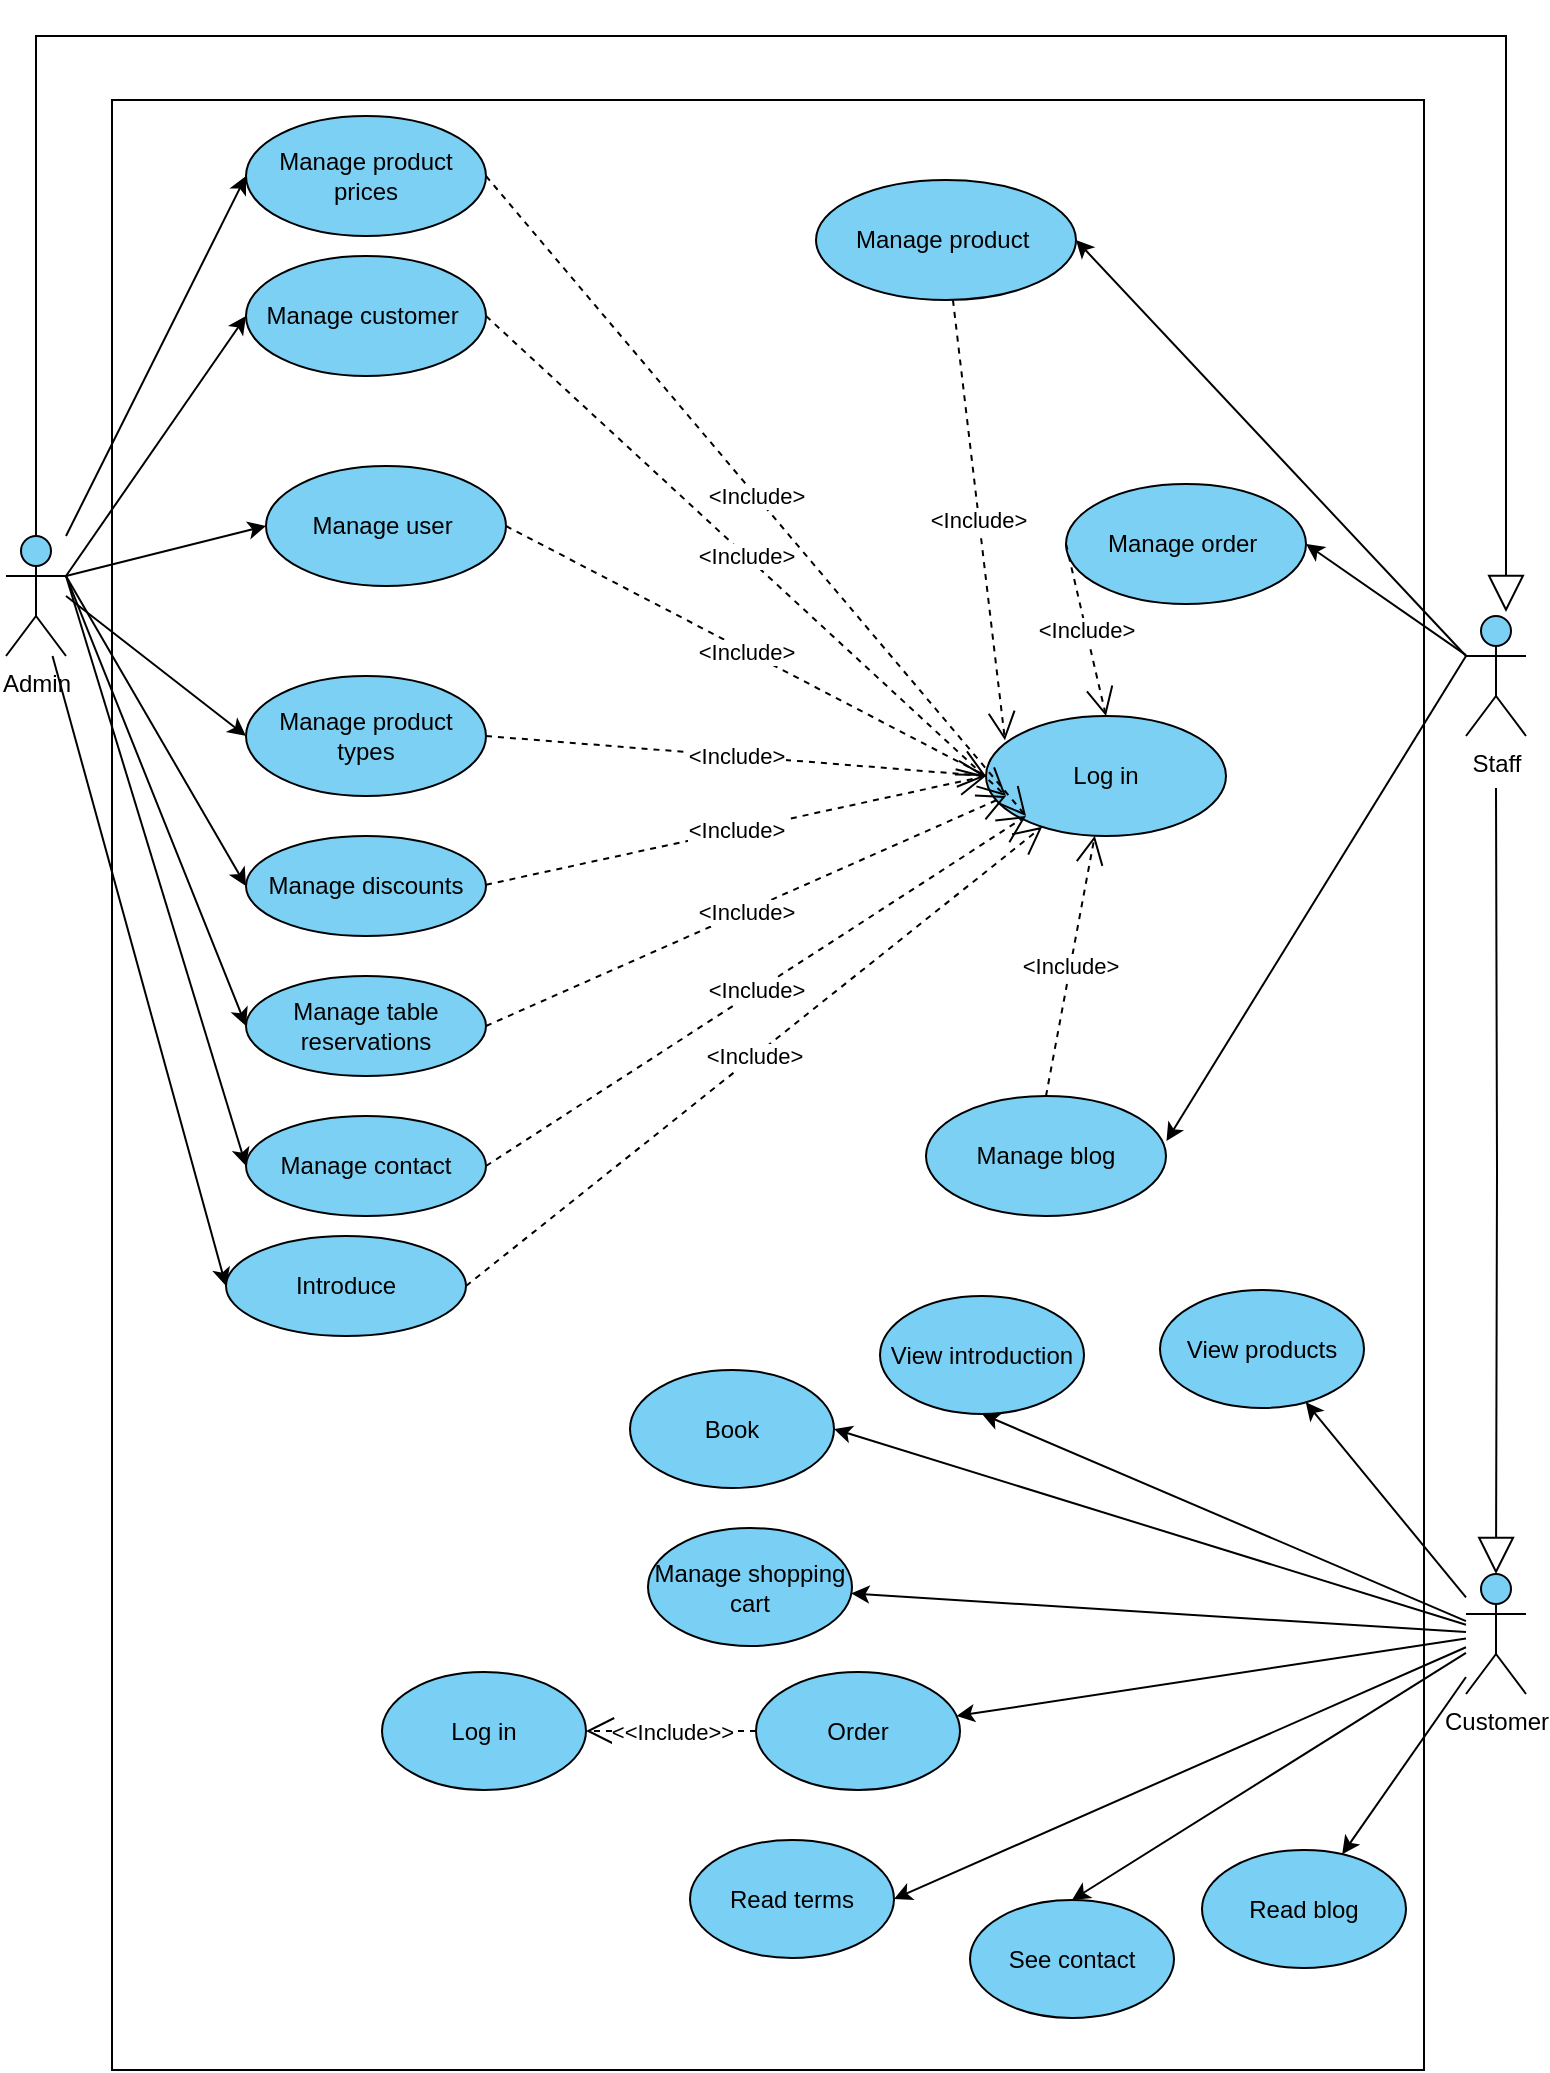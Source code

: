<mxfile version="24.6.1" type="device" pages="5">
  <diagram name="Page-1" id="yi0yGRcCWY7f1X77gDOe">
    <mxGraphModel dx="1313" dy="786" grid="0" gridSize="10" guides="1" tooltips="1" connect="1" arrows="1" fold="1" page="1" pageScale="1" pageWidth="850" pageHeight="1100" math="0" shadow="0">
      <root>
        <mxCell id="0" />
        <mxCell id="1" parent="0" />
        <mxCell id="wsMRfbAsbH56jmvLhlDf-4" value="" style="rounded=0;whiteSpace=wrap;html=1;" vertex="1" parent="1">
          <mxGeometry x="103" y="112" width="656" height="985" as="geometry" />
        </mxCell>
        <mxCell id="WvqnQ6M8aWRW6twqb7Og-5" style="rounded=0;orthogonalLoop=1;jettySize=auto;html=1;entryX=0;entryY=0.5;entryDx=0;entryDy=0;" parent="1" source="WvqnQ6M8aWRW6twqb7Og-2" target="WvqnQ6M8aWRW6twqb7Og-4" edge="1">
          <mxGeometry relative="1" as="geometry" />
        </mxCell>
        <mxCell id="WvqnQ6M8aWRW6twqb7Og-2" value="Admin" style="shape=umlActor;verticalLabelPosition=bottom;verticalAlign=top;html=1;fillColor=#7BD0F4;" parent="1" vertex="1">
          <mxGeometry x="50" y="330" width="30" height="60" as="geometry" />
        </mxCell>
        <mxCell id="WvqnQ6M8aWRW6twqb7Og-28" style="rounded=0;orthogonalLoop=1;jettySize=auto;html=1;entryX=1;entryY=0.5;entryDx=0;entryDy=0;" parent="1" source="WvqnQ6M8aWRW6twqb7Og-3" target="WvqnQ6M8aWRW6twqb7Og-10" edge="1">
          <mxGeometry relative="1" as="geometry" />
        </mxCell>
        <mxCell id="WvqnQ6M8aWRW6twqb7Og-3" value="Staff" style="shape=umlActor;verticalLabelPosition=bottom;verticalAlign=top;html=1;fillColor=#7BD0F4;" parent="1" vertex="1">
          <mxGeometry x="780" y="370" width="30" height="60" as="geometry" />
        </mxCell>
        <mxCell id="WvqnQ6M8aWRW6twqb7Og-4" value="Manage product prices" style="ellipse;whiteSpace=wrap;html=1;fillColor=#7BD0F4;" parent="1" vertex="1">
          <mxGeometry x="170" y="120" width="120" height="60" as="geometry" />
        </mxCell>
        <mxCell id="WvqnQ6M8aWRW6twqb7Og-7" style="rounded=0;orthogonalLoop=1;jettySize=auto;html=1;entryX=0;entryY=0.5;entryDx=0;entryDy=0;exitX=1;exitY=0.333;exitDx=0;exitDy=0;exitPerimeter=0;" parent="1" source="WvqnQ6M8aWRW6twqb7Og-2" target="WvqnQ6M8aWRW6twqb7Og-8" edge="1">
          <mxGeometry relative="1" as="geometry">
            <mxPoint x="90" y="434" as="sourcePoint" />
          </mxGeometry>
        </mxCell>
        <mxCell id="WvqnQ6M8aWRW6twqb7Og-8" value="Manage customer&amp;nbsp;" style="ellipse;whiteSpace=wrap;html=1;fillColor=#7BD0F4;" parent="1" vertex="1">
          <mxGeometry x="170" y="190" width="120" height="60" as="geometry" />
        </mxCell>
        <mxCell id="WvqnQ6M8aWRW6twqb7Og-10" value="Manage order&amp;nbsp;" style="ellipse;whiteSpace=wrap;html=1;fillColor=#7BD0F4;" parent="1" vertex="1">
          <mxGeometry x="580" y="304" width="120" height="60" as="geometry" />
        </mxCell>
        <mxCell id="WvqnQ6M8aWRW6twqb7Og-11" style="rounded=0;orthogonalLoop=1;jettySize=auto;html=1;entryX=0;entryY=0.5;entryDx=0;entryDy=0;exitX=1;exitY=0.333;exitDx=0;exitDy=0;exitPerimeter=0;" parent="1" source="WvqnQ6M8aWRW6twqb7Og-2" target="WvqnQ6M8aWRW6twqb7Og-12" edge="1">
          <mxGeometry relative="1" as="geometry">
            <mxPoint x="80" y="614" as="sourcePoint" />
          </mxGeometry>
        </mxCell>
        <mxCell id="WvqnQ6M8aWRW6twqb7Og-12" value="Manage user&amp;nbsp;" style="ellipse;whiteSpace=wrap;html=1;fillColor=#7BD0F4;" parent="1" vertex="1">
          <mxGeometry x="180" y="295" width="120" height="60" as="geometry" />
        </mxCell>
        <mxCell id="WvqnQ6M8aWRW6twqb7Og-13" style="rounded=0;orthogonalLoop=1;jettySize=auto;html=1;entryX=0;entryY=0.5;entryDx=0;entryDy=0;" parent="1" target="WvqnQ6M8aWRW6twqb7Og-14" edge="1">
          <mxGeometry relative="1" as="geometry">
            <mxPoint x="80" y="360" as="sourcePoint" />
          </mxGeometry>
        </mxCell>
        <mxCell id="WvqnQ6M8aWRW6twqb7Og-14" value="Manage product types" style="ellipse;whiteSpace=wrap;html=1;fillColor=#7BD0F4;" parent="1" vertex="1">
          <mxGeometry x="170" y="400" width="120" height="60" as="geometry" />
        </mxCell>
        <mxCell id="WvqnQ6M8aWRW6twqb7Og-15" style="rounded=0;orthogonalLoop=1;jettySize=auto;html=1;entryX=0;entryY=0.5;entryDx=0;entryDy=0;" parent="1" target="WvqnQ6M8aWRW6twqb7Og-16" edge="1">
          <mxGeometry relative="1" as="geometry">
            <mxPoint x="80" y="350" as="sourcePoint" />
          </mxGeometry>
        </mxCell>
        <mxCell id="WvqnQ6M8aWRW6twqb7Og-16" value="Manage discounts" style="ellipse;whiteSpace=wrap;html=1;fillColor=#7BD0F4;" parent="1" vertex="1">
          <mxGeometry x="170" y="480" width="120" height="50" as="geometry" />
        </mxCell>
        <mxCell id="WvqnQ6M8aWRW6twqb7Og-17" style="rounded=0;orthogonalLoop=1;jettySize=auto;html=1;entryX=0;entryY=0.5;entryDx=0;entryDy=0;exitX=1;exitY=0.333;exitDx=0;exitDy=0;exitPerimeter=0;" parent="1" source="WvqnQ6M8aWRW6twqb7Og-2" target="WvqnQ6M8aWRW6twqb7Og-18" edge="1">
          <mxGeometry relative="1" as="geometry">
            <mxPoint x="80" y="744" as="sourcePoint" />
          </mxGeometry>
        </mxCell>
        <mxCell id="WvqnQ6M8aWRW6twqb7Og-18" value="Manage table reservations" style="ellipse;whiteSpace=wrap;html=1;fillColor=#7BD0F4;" parent="1" vertex="1">
          <mxGeometry x="170" y="550" width="120" height="50" as="geometry" />
        </mxCell>
        <mxCell id="WvqnQ6M8aWRW6twqb7Og-20" style="rounded=0;orthogonalLoop=1;jettySize=auto;html=1;entryX=0;entryY=0.5;entryDx=0;entryDy=0;" parent="1" target="WvqnQ6M8aWRW6twqb7Og-21" edge="1">
          <mxGeometry relative="1" as="geometry">
            <mxPoint x="80" y="350" as="sourcePoint" />
          </mxGeometry>
        </mxCell>
        <mxCell id="WvqnQ6M8aWRW6twqb7Og-21" value="Manage contact" style="ellipse;whiteSpace=wrap;html=1;fillColor=#7BD0F4;" parent="1" vertex="1">
          <mxGeometry x="170" y="620" width="120" height="50" as="geometry" />
        </mxCell>
        <mxCell id="WvqnQ6M8aWRW6twqb7Og-22" style="rounded=0;orthogonalLoop=1;jettySize=auto;html=1;entryX=0;entryY=0.5;entryDx=0;entryDy=0;" parent="1" source="WvqnQ6M8aWRW6twqb7Og-2" target="WvqnQ6M8aWRW6twqb7Og-23" edge="1">
          <mxGeometry relative="1" as="geometry">
            <mxPoint x="70" y="480" as="sourcePoint" />
          </mxGeometry>
        </mxCell>
        <mxCell id="WvqnQ6M8aWRW6twqb7Og-23" value="Introduce" style="ellipse;whiteSpace=wrap;html=1;fillColor=#7BD0F4;" parent="1" vertex="1">
          <mxGeometry x="160" y="680" width="120" height="50" as="geometry" />
        </mxCell>
        <mxCell id="WvqnQ6M8aWRW6twqb7Og-26" value="Log in" style="ellipse;whiteSpace=wrap;html=1;fillColor=#7BD0F4;" parent="1" vertex="1">
          <mxGeometry x="540" y="420" width="120" height="60" as="geometry" />
        </mxCell>
        <mxCell id="WvqnQ6M8aWRW6twqb7Og-27" value="Manage blog" style="ellipse;whiteSpace=wrap;html=1;fillColor=#7BD0F4;" parent="1" vertex="1">
          <mxGeometry x="510" y="610" width="120" height="60" as="geometry" />
        </mxCell>
        <mxCell id="WvqnQ6M8aWRW6twqb7Og-30" style="rounded=0;orthogonalLoop=1;jettySize=auto;html=1;entryX=1.002;entryY=0.375;entryDx=0;entryDy=0;entryPerimeter=0;" parent="1" target="WvqnQ6M8aWRW6twqb7Og-27" edge="1">
          <mxGeometry relative="1" as="geometry">
            <mxPoint x="780" y="390" as="sourcePoint" />
            <mxPoint x="640" y="330" as="targetPoint" />
          </mxGeometry>
        </mxCell>
        <mxCell id="WvqnQ6M8aWRW6twqb7Og-33" value="" style="endArrow=block;endSize=16;endFill=0;html=1;rounded=0;edgeStyle=orthogonalEdgeStyle;" parent="1" source="WvqnQ6M8aWRW6twqb7Og-2" edge="1">
          <mxGeometry width="160" relative="1" as="geometry">
            <mxPoint x="60" y="811" as="sourcePoint" />
            <mxPoint x="800" y="368" as="targetPoint" />
            <Array as="points">
              <mxPoint x="65" y="80" />
              <mxPoint x="800" y="80" />
            </Array>
          </mxGeometry>
        </mxCell>
        <mxCell id="WvqnQ6M8aWRW6twqb7Og-38" value="&amp;lt;Include&amp;gt;" style="endArrow=open;endSize=12;dashed=1;html=1;rounded=0;entryX=0;entryY=0.5;entryDx=0;entryDy=0;" parent="1" target="WvqnQ6M8aWRW6twqb7Og-26" edge="1">
          <mxGeometry width="160" relative="1" as="geometry">
            <mxPoint x="290" y="504.38" as="sourcePoint" />
            <mxPoint x="450" y="504.38" as="targetPoint" />
          </mxGeometry>
        </mxCell>
        <mxCell id="WvqnQ6M8aWRW6twqb7Og-39" value="&amp;lt;Include&amp;gt;" style="endArrow=open;endSize=12;dashed=1;html=1;rounded=0;entryX=0;entryY=0.5;entryDx=0;entryDy=0;exitX=1;exitY=0.5;exitDx=0;exitDy=0;" parent="1" source="WvqnQ6M8aWRW6twqb7Og-18" edge="1">
          <mxGeometry width="160" relative="1" as="geometry">
            <mxPoint x="300" y="514.38" as="sourcePoint" />
            <mxPoint x="550" y="460" as="targetPoint" />
          </mxGeometry>
        </mxCell>
        <mxCell id="WvqnQ6M8aWRW6twqb7Og-40" value="&amp;lt;Include&amp;gt;" style="endArrow=open;endSize=12;dashed=1;html=1;rounded=0;entryX=0;entryY=0.5;entryDx=0;entryDy=0;exitX=1;exitY=0.5;exitDx=0;exitDy=0;" parent="1" source="WvqnQ6M8aWRW6twqb7Og-21" edge="1">
          <mxGeometry width="160" relative="1" as="geometry">
            <mxPoint x="310" y="524.38" as="sourcePoint" />
            <mxPoint x="560" y="470" as="targetPoint" />
          </mxGeometry>
        </mxCell>
        <mxCell id="WvqnQ6M8aWRW6twqb7Og-41" value="&amp;lt;Include&amp;gt;" style="endArrow=open;endSize=12;dashed=1;html=1;rounded=0;exitX=1;exitY=0.5;exitDx=0;exitDy=0;" parent="1" source="WvqnQ6M8aWRW6twqb7Og-23" target="WvqnQ6M8aWRW6twqb7Og-26" edge="1">
          <mxGeometry width="160" relative="1" as="geometry">
            <mxPoint x="320" y="534.38" as="sourcePoint" />
            <mxPoint x="570" y="480" as="targetPoint" />
          </mxGeometry>
        </mxCell>
        <mxCell id="WvqnQ6M8aWRW6twqb7Og-42" value="&amp;lt;Include&amp;gt;" style="endArrow=open;endSize=12;dashed=1;html=1;rounded=0;entryX=0;entryY=0.5;entryDx=0;entryDy=0;exitX=1;exitY=0.5;exitDx=0;exitDy=0;" parent="1" source="WvqnQ6M8aWRW6twqb7Og-14" target="WvqnQ6M8aWRW6twqb7Og-26" edge="1">
          <mxGeometry width="160" relative="1" as="geometry">
            <mxPoint x="330" y="544.38" as="sourcePoint" />
            <mxPoint x="580" y="490" as="targetPoint" />
          </mxGeometry>
        </mxCell>
        <mxCell id="WvqnQ6M8aWRW6twqb7Og-43" value="&amp;lt;Include&amp;gt;" style="endArrow=open;endSize=12;dashed=1;html=1;rounded=0;entryX=0;entryY=0.5;entryDx=0;entryDy=0;exitX=1;exitY=0.5;exitDx=0;exitDy=0;" parent="1" source="WvqnQ6M8aWRW6twqb7Og-12" target="WvqnQ6M8aWRW6twqb7Og-26" edge="1">
          <mxGeometry width="160" relative="1" as="geometry">
            <mxPoint x="340" y="554.38" as="sourcePoint" />
            <mxPoint x="590" y="500" as="targetPoint" />
          </mxGeometry>
        </mxCell>
        <mxCell id="WvqnQ6M8aWRW6twqb7Og-44" value="&amp;lt;Include&amp;gt;" style="endArrow=open;endSize=12;dashed=1;html=1;rounded=0;entryX=0;entryY=0.5;entryDx=0;entryDy=0;exitX=1;exitY=0.5;exitDx=0;exitDy=0;" parent="1" source="WvqnQ6M8aWRW6twqb7Og-8" edge="1">
          <mxGeometry width="160" relative="1" as="geometry">
            <mxPoint x="300" y="370" as="sourcePoint" />
            <mxPoint x="550" y="460" as="targetPoint" />
          </mxGeometry>
        </mxCell>
        <mxCell id="WvqnQ6M8aWRW6twqb7Og-45" value="&amp;lt;Include&amp;gt;" style="endArrow=open;endSize=12;dashed=1;html=1;rounded=0;entryX=0;entryY=0.5;entryDx=0;entryDy=0;exitX=1;exitY=0.5;exitDx=0;exitDy=0;" parent="1" source="WvqnQ6M8aWRW6twqb7Og-4" edge="1">
          <mxGeometry width="160" relative="1" as="geometry">
            <mxPoint x="310" y="380" as="sourcePoint" />
            <mxPoint x="560" y="470" as="targetPoint" />
          </mxGeometry>
        </mxCell>
        <mxCell id="WvqnQ6M8aWRW6twqb7Og-46" value="&amp;lt;Include&amp;gt;" style="endArrow=open;endSize=12;dashed=1;html=1;rounded=0;entryX=0.5;entryY=0;entryDx=0;entryDy=0;exitX=0;exitY=0.5;exitDx=0;exitDy=0;" parent="1" source="WvqnQ6M8aWRW6twqb7Og-10" target="WvqnQ6M8aWRW6twqb7Og-26" edge="1">
          <mxGeometry width="160" relative="1" as="geometry">
            <mxPoint x="300" y="160" as="sourcePoint" />
            <mxPoint x="570" y="480" as="targetPoint" />
          </mxGeometry>
        </mxCell>
        <mxCell id="WvqnQ6M8aWRW6twqb7Og-48" value="&amp;lt;Include&amp;gt;" style="endArrow=open;endSize=12;dashed=1;html=1;rounded=0;exitX=0.5;exitY=0;exitDx=0;exitDy=0;" parent="1" source="WvqnQ6M8aWRW6twqb7Og-27" target="WvqnQ6M8aWRW6twqb7Og-26" edge="1">
          <mxGeometry width="160" relative="1" as="geometry">
            <mxPoint x="290" y="715" as="sourcePoint" />
            <mxPoint x="580" y="490" as="targetPoint" />
          </mxGeometry>
        </mxCell>
        <mxCell id="QBgUQeiarbFgdq-VWx6V-1" value="Manage product&amp;nbsp;" style="ellipse;whiteSpace=wrap;html=1;fillColor=#7BD0F4;" parent="1" vertex="1">
          <mxGeometry x="455" y="152" width="130" height="60" as="geometry" />
        </mxCell>
        <mxCell id="QBgUQeiarbFgdq-VWx6V-2" value="&amp;lt;Include&amp;gt;" style="endArrow=open;endSize=12;dashed=1;html=1;rounded=0;entryX=0.079;entryY=0.202;entryDx=0;entryDy=0;entryPerimeter=0;" parent="1" source="QBgUQeiarbFgdq-VWx6V-1" target="WvqnQ6M8aWRW6twqb7Og-26" edge="1">
          <mxGeometry width="160" relative="1" as="geometry">
            <mxPoint x="310" y="300" as="sourcePoint" />
            <mxPoint x="550" y="460" as="targetPoint" />
          </mxGeometry>
        </mxCell>
        <mxCell id="QBgUQeiarbFgdq-VWx6V-3" style="rounded=0;orthogonalLoop=1;jettySize=auto;html=1;entryX=1;entryY=0.5;entryDx=0;entryDy=0;exitX=0;exitY=0.333;exitDx=0;exitDy=0;exitPerimeter=0;" parent="1" source="WvqnQ6M8aWRW6twqb7Og-3" target="QBgUQeiarbFgdq-VWx6V-1" edge="1">
          <mxGeometry relative="1" as="geometry">
            <mxPoint x="790" y="383" as="sourcePoint" />
            <mxPoint x="710" y="240" as="targetPoint" />
          </mxGeometry>
        </mxCell>
        <mxCell id="mkyNPhrS4EOOH1U4uTBa-1" style="rounded=0;orthogonalLoop=1;jettySize=auto;html=1;" edge="1" parent="1" source="mkyNPhrS4EOOH1U4uTBa-9" target="mkyNPhrS4EOOH1U4uTBa-10">
          <mxGeometry relative="1" as="geometry" />
        </mxCell>
        <mxCell id="mkyNPhrS4EOOH1U4uTBa-2" style="rounded=0;orthogonalLoop=1;jettySize=auto;html=1;entryX=0.5;entryY=1;entryDx=0;entryDy=0;" edge="1" parent="1" source="mkyNPhrS4EOOH1U4uTBa-9" target="mkyNPhrS4EOOH1U4uTBa-11">
          <mxGeometry relative="1" as="geometry" />
        </mxCell>
        <mxCell id="mkyNPhrS4EOOH1U4uTBa-3" style="rounded=0;orthogonalLoop=1;jettySize=auto;html=1;entryX=1;entryY=0.5;entryDx=0;entryDy=0;" edge="1" parent="1" source="mkyNPhrS4EOOH1U4uTBa-9" target="mkyNPhrS4EOOH1U4uTBa-12">
          <mxGeometry relative="1" as="geometry" />
        </mxCell>
        <mxCell id="mkyNPhrS4EOOH1U4uTBa-4" style="rounded=0;orthogonalLoop=1;jettySize=auto;html=1;" edge="1" parent="1" source="mkyNPhrS4EOOH1U4uTBa-9" target="mkyNPhrS4EOOH1U4uTBa-14">
          <mxGeometry relative="1" as="geometry" />
        </mxCell>
        <mxCell id="mkyNPhrS4EOOH1U4uTBa-5" style="rounded=0;orthogonalLoop=1;jettySize=auto;html=1;" edge="1" parent="1" source="mkyNPhrS4EOOH1U4uTBa-9" target="mkyNPhrS4EOOH1U4uTBa-13">
          <mxGeometry relative="1" as="geometry" />
        </mxCell>
        <mxCell id="mkyNPhrS4EOOH1U4uTBa-6" style="rounded=0;orthogonalLoop=1;jettySize=auto;html=1;entryX=1;entryY=0.5;entryDx=0;entryDy=0;" edge="1" parent="1" source="mkyNPhrS4EOOH1U4uTBa-9" target="mkyNPhrS4EOOH1U4uTBa-16">
          <mxGeometry relative="1" as="geometry" />
        </mxCell>
        <mxCell id="mkyNPhrS4EOOH1U4uTBa-7" style="rounded=0;orthogonalLoop=1;jettySize=auto;html=1;entryX=0.5;entryY=0;entryDx=0;entryDy=0;" edge="1" parent="1" source="mkyNPhrS4EOOH1U4uTBa-9" target="mkyNPhrS4EOOH1U4uTBa-18">
          <mxGeometry relative="1" as="geometry" />
        </mxCell>
        <mxCell id="mkyNPhrS4EOOH1U4uTBa-8" style="rounded=0;orthogonalLoop=1;jettySize=auto;html=1;" edge="1" parent="1" source="mkyNPhrS4EOOH1U4uTBa-9" target="mkyNPhrS4EOOH1U4uTBa-17">
          <mxGeometry relative="1" as="geometry" />
        </mxCell>
        <mxCell id="mkyNPhrS4EOOH1U4uTBa-9" value="Customer" style="shape=umlActor;verticalLabelPosition=bottom;verticalAlign=top;html=1;outlineConnect=0;fillColor=#7ACFF5;" vertex="1" parent="1">
          <mxGeometry x="780" y="849" width="30" height="60" as="geometry" />
        </mxCell>
        <mxCell id="mkyNPhrS4EOOH1U4uTBa-10" value="View products" style="ellipse;whiteSpace=wrap;html=1;fillColor=#7acff5;" vertex="1" parent="1">
          <mxGeometry x="627" y="707" width="102" height="59" as="geometry" />
        </mxCell>
        <mxCell id="mkyNPhrS4EOOH1U4uTBa-11" value="View introduction" style="ellipse;whiteSpace=wrap;html=1;fillColor=#7ACFF5;" vertex="1" parent="1">
          <mxGeometry x="487" y="710" width="102" height="59" as="geometry" />
        </mxCell>
        <mxCell id="mkyNPhrS4EOOH1U4uTBa-12" value="Book" style="ellipse;whiteSpace=wrap;html=1;fillColor=#7ACFF5;" vertex="1" parent="1">
          <mxGeometry x="362" y="747" width="102" height="59" as="geometry" />
        </mxCell>
        <mxCell id="mkyNPhrS4EOOH1U4uTBa-13" value="Order" style="ellipse;whiteSpace=wrap;html=1;fillColor=#7ACFF5;" vertex="1" parent="1">
          <mxGeometry x="425" y="898" width="102" height="59" as="geometry" />
        </mxCell>
        <mxCell id="mkyNPhrS4EOOH1U4uTBa-14" value="Manage shopping cart" style="ellipse;whiteSpace=wrap;html=1;fillColor=#7ACFF5;" vertex="1" parent="1">
          <mxGeometry x="371" y="826" width="102" height="59" as="geometry" />
        </mxCell>
        <mxCell id="mkyNPhrS4EOOH1U4uTBa-15" value="Log in" style="ellipse;whiteSpace=wrap;html=1;fillColor=#7ACFF5;" vertex="1" parent="1">
          <mxGeometry x="238" y="898" width="102" height="59" as="geometry" />
        </mxCell>
        <mxCell id="mkyNPhrS4EOOH1U4uTBa-16" value="Read terms" style="ellipse;whiteSpace=wrap;html=1;fillColor=#7ACFF5;" vertex="1" parent="1">
          <mxGeometry x="392" y="982" width="102" height="59" as="geometry" />
        </mxCell>
        <mxCell id="mkyNPhrS4EOOH1U4uTBa-17" value="Read blog" style="ellipse;whiteSpace=wrap;html=1;fillColor=#7ACFF5;" vertex="1" parent="1">
          <mxGeometry x="648" y="987" width="102" height="59" as="geometry" />
        </mxCell>
        <mxCell id="mkyNPhrS4EOOH1U4uTBa-18" value="See contact" style="ellipse;whiteSpace=wrap;html=1;fillColor=#7ACFF5;" vertex="1" parent="1">
          <mxGeometry x="532" y="1012" width="102" height="59" as="geometry" />
        </mxCell>
        <mxCell id="mkyNPhrS4EOOH1U4uTBa-19" value="&amp;lt;&amp;lt;Include&amp;gt;&amp;gt;" style="endArrow=open;endSize=12;dashed=1;html=1;rounded=0;exitX=0;exitY=0.5;exitDx=0;exitDy=0;entryX=1;entryY=0.5;entryDx=0;entryDy=0;" edge="1" parent="1" source="mkyNPhrS4EOOH1U4uTBa-13" target="mkyNPhrS4EOOH1U4uTBa-15">
          <mxGeometry width="160" relative="1" as="geometry">
            <mxPoint x="688" y="642" as="sourcePoint" />
            <mxPoint x="844" y="639" as="targetPoint" />
          </mxGeometry>
        </mxCell>
        <mxCell id="mkyNPhrS4EOOH1U4uTBa-20" style="edgeStyle=orthogonalEdgeStyle;rounded=0;orthogonalLoop=1;jettySize=auto;html=1;entryX=0.5;entryY=0;entryDx=0;entryDy=0;entryPerimeter=0;endArrow=block;endFill=0;endSize=16;" edge="1" parent="1" target="mkyNPhrS4EOOH1U4uTBa-9">
          <mxGeometry relative="1" as="geometry">
            <mxPoint x="795" y="456" as="sourcePoint" />
          </mxGeometry>
        </mxCell>
      </root>
    </mxGraphModel>
  </diagram>
  <diagram id="Tf6ZMBGQ3B7lYksmGVEl" name="Page-2">
    <mxGraphModel dx="1050" dy="629" grid="0" gridSize="10" guides="1" tooltips="1" connect="1" arrows="1" fold="1" page="1" pageScale="1" pageWidth="850" pageHeight="1100" math="0" shadow="0">
      <root>
        <mxCell id="0" />
        <mxCell id="1" parent="0" />
        <mxCell id="txSVnEaGyAw9hd7K6jJ8-2" style="rounded=0;orthogonalLoop=1;jettySize=auto;html=1;" edge="1" parent="1" source="bp855guqhArhbmwiLiJT-8" target="bp855guqhArhbmwiLiJT-9">
          <mxGeometry relative="1" as="geometry" />
        </mxCell>
        <mxCell id="txSVnEaGyAw9hd7K6jJ8-3" style="rounded=0;orthogonalLoop=1;jettySize=auto;html=1;entryX=0.5;entryY=1;entryDx=0;entryDy=0;" edge="1" parent="1" source="bp855guqhArhbmwiLiJT-8" target="bp855guqhArhbmwiLiJT-10">
          <mxGeometry relative="1" as="geometry" />
        </mxCell>
        <mxCell id="txSVnEaGyAw9hd7K6jJ8-4" style="rounded=0;orthogonalLoop=1;jettySize=auto;html=1;entryX=1;entryY=0.5;entryDx=0;entryDy=0;" edge="1" parent="1" source="bp855guqhArhbmwiLiJT-8" target="bp855guqhArhbmwiLiJT-11">
          <mxGeometry relative="1" as="geometry" />
        </mxCell>
        <mxCell id="txSVnEaGyAw9hd7K6jJ8-5" style="rounded=0;orthogonalLoop=1;jettySize=auto;html=1;" edge="1" parent="1" source="bp855guqhArhbmwiLiJT-8" target="bp855guqhArhbmwiLiJT-13">
          <mxGeometry relative="1" as="geometry" />
        </mxCell>
        <mxCell id="txSVnEaGyAw9hd7K6jJ8-6" style="rounded=0;orthogonalLoop=1;jettySize=auto;html=1;" edge="1" parent="1" source="bp855guqhArhbmwiLiJT-8" target="bp855guqhArhbmwiLiJT-12">
          <mxGeometry relative="1" as="geometry" />
        </mxCell>
        <mxCell id="txSVnEaGyAw9hd7K6jJ8-7" style="rounded=0;orthogonalLoop=1;jettySize=auto;html=1;entryX=1;entryY=0.5;entryDx=0;entryDy=0;" edge="1" parent="1" source="bp855guqhArhbmwiLiJT-8" target="bp855guqhArhbmwiLiJT-15">
          <mxGeometry relative="1" as="geometry" />
        </mxCell>
        <mxCell id="txSVnEaGyAw9hd7K6jJ8-8" style="rounded=0;orthogonalLoop=1;jettySize=auto;html=1;entryX=0.5;entryY=0;entryDx=0;entryDy=0;" edge="1" parent="1" source="bp855guqhArhbmwiLiJT-8" target="bp855guqhArhbmwiLiJT-17">
          <mxGeometry relative="1" as="geometry" />
        </mxCell>
        <mxCell id="txSVnEaGyAw9hd7K6jJ8-9" style="rounded=0;orthogonalLoop=1;jettySize=auto;html=1;" edge="1" parent="1" source="bp855guqhArhbmwiLiJT-8" target="bp855guqhArhbmwiLiJT-16">
          <mxGeometry relative="1" as="geometry" />
        </mxCell>
        <mxCell id="bp855guqhArhbmwiLiJT-8" value="Khách hàng" style="shape=umlActor;verticalLabelPosition=bottom;verticalAlign=top;html=1;outlineConnect=0;fillColor=#7ACFF5;" parent="1" vertex="1">
          <mxGeometry x="716" y="272" width="30" height="60" as="geometry" />
        </mxCell>
        <mxCell id="bp855guqhArhbmwiLiJT-9" value="Xem sản phẩm" style="ellipse;whiteSpace=wrap;html=1;fillColor=#7acff5;" parent="1" vertex="1">
          <mxGeometry x="570" y="164" width="102" height="59" as="geometry" />
        </mxCell>
        <mxCell id="bp855guqhArhbmwiLiJT-10" value="Xem giới thiệu" style="ellipse;whiteSpace=wrap;html=1;fillColor=#7ACFF5;" parent="1" vertex="1">
          <mxGeometry x="443" y="134" width="102" height="59" as="geometry" />
        </mxCell>
        <mxCell id="bp855guqhArhbmwiLiJT-11" value="Đặt bàn" style="ellipse;whiteSpace=wrap;html=1;fillColor=#7ACFF5;" parent="1" vertex="1">
          <mxGeometry x="323" y="173" width="102" height="59" as="geometry" />
        </mxCell>
        <mxCell id="bp855guqhArhbmwiLiJT-12" value="Đặt hàng" style="ellipse;whiteSpace=wrap;html=1;fillColor=#7ACFF5;" parent="1" vertex="1">
          <mxGeometry x="408" y="317" width="102" height="59" as="geometry" />
        </mxCell>
        <mxCell id="bp855guqhArhbmwiLiJT-13" value="Quản lý giỏ hàng" style="ellipse;whiteSpace=wrap;html=1;fillColor=#7ACFF5;" parent="1" vertex="1">
          <mxGeometry x="307" y="249" width="102" height="59" as="geometry" />
        </mxCell>
        <mxCell id="bp855guqhArhbmwiLiJT-14" value="Đăng nhập" style="ellipse;whiteSpace=wrap;html=1;fillColor=#7ACFF5;" parent="1" vertex="1">
          <mxGeometry x="205" y="317" width="102" height="59" as="geometry" />
        </mxCell>
        <mxCell id="bp855guqhArhbmwiLiJT-15" value="Đọc điều khoản" style="ellipse;whiteSpace=wrap;html=1;fillColor=#7ACFF5;" parent="1" vertex="1">
          <mxGeometry x="368" y="403" width="102" height="59" as="geometry" />
        </mxCell>
        <mxCell id="bp855guqhArhbmwiLiJT-16" value="Đọc tin tức" style="ellipse;whiteSpace=wrap;html=1;fillColor=#7ACFF5;" parent="1" vertex="1">
          <mxGeometry x="597" y="403" width="102" height="59" as="geometry" />
        </mxCell>
        <mxCell id="bp855guqhArhbmwiLiJT-17" value="Xem liên hệ" style="ellipse;whiteSpace=wrap;html=1;fillColor=#7ACFF5;" parent="1" vertex="1">
          <mxGeometry x="495" y="442" width="102" height="59" as="geometry" />
        </mxCell>
        <mxCell id="bp855guqhArhbmwiLiJT-27" value="&amp;lt;&amp;lt;Include&amp;gt;&amp;gt;" style="endArrow=open;endSize=12;dashed=1;html=1;rounded=0;exitX=0;exitY=0.5;exitDx=0;exitDy=0;entryX=1;entryY=0.5;entryDx=0;entryDy=0;" parent="1" source="bp855guqhArhbmwiLiJT-12" target="bp855guqhArhbmwiLiJT-14" edge="1">
          <mxGeometry width="160" relative="1" as="geometry">
            <mxPoint x="624" y="65" as="sourcePoint" />
            <mxPoint x="780" y="62" as="targetPoint" />
          </mxGeometry>
        </mxCell>
      </root>
    </mxGraphModel>
  </diagram>
  <diagram id="7GbwYFBqE6AfvSbLVywf" name="Page-3">
    <mxGraphModel dx="1050" dy="629" grid="0" gridSize="10" guides="1" tooltips="1" connect="1" arrows="1" fold="1" page="1" pageScale="1" pageWidth="850" pageHeight="1100" math="0" shadow="0">
      <root>
        <mxCell id="0" />
        <mxCell id="1" parent="0" />
        <mxCell id="yuYK53e04xuMPI9Zz5f_-2" value="" style="rounded=0;whiteSpace=wrap;html=1;" vertex="1" parent="1">
          <mxGeometry x="210" y="260" width="450" height="430" as="geometry" />
        </mxCell>
        <mxCell id="yuYK53e04xuMPI9Zz5f_-11" style="rounded=0;orthogonalLoop=1;jettySize=auto;html=1;entryX=0;entryY=1;entryDx=0;entryDy=0;" edge="1" parent="1" source="19qI2NsVXgnlp-F3007i-1" target="yuYK53e04xuMPI9Zz5f_-6">
          <mxGeometry relative="1" as="geometry" />
        </mxCell>
        <mxCell id="yuYK53e04xuMPI9Zz5f_-12" style="rounded=0;orthogonalLoop=1;jettySize=auto;html=1;entryX=0;entryY=0.5;entryDx=0;entryDy=0;" edge="1" parent="1" source="19qI2NsVXgnlp-F3007i-1" target="yuYK53e04xuMPI9Zz5f_-7">
          <mxGeometry relative="1" as="geometry" />
        </mxCell>
        <mxCell id="yuYK53e04xuMPI9Zz5f_-13" style="rounded=0;orthogonalLoop=1;jettySize=auto;html=1;" edge="1" parent="1" source="19qI2NsVXgnlp-F3007i-1" target="yuYK53e04xuMPI9Zz5f_-8">
          <mxGeometry relative="1" as="geometry" />
        </mxCell>
        <mxCell id="yuYK53e04xuMPI9Zz5f_-14" style="rounded=0;orthogonalLoop=1;jettySize=auto;html=1;entryX=0;entryY=0.5;entryDx=0;entryDy=0;" edge="1" parent="1" source="19qI2NsVXgnlp-F3007i-1" target="yuYK53e04xuMPI9Zz5f_-9">
          <mxGeometry relative="1" as="geometry" />
        </mxCell>
        <mxCell id="yuYK53e04xuMPI9Zz5f_-15" style="rounded=0;orthogonalLoop=1;jettySize=auto;html=1;entryX=0;entryY=0;entryDx=0;entryDy=0;" edge="1" parent="1" source="19qI2NsVXgnlp-F3007i-1" target="yuYK53e04xuMPI9Zz5f_-10">
          <mxGeometry relative="1" as="geometry" />
        </mxCell>
        <mxCell id="19qI2NsVXgnlp-F3007i-1" value="Staff" style="shape=umlActor;verticalLabelPosition=bottom;verticalAlign=top;html=1;outlineConnect=0;" vertex="1" parent="1">
          <mxGeometry x="150" y="400" width="30" height="60" as="geometry" />
        </mxCell>
        <mxCell id="yuYK53e04xuMPI9Zz5f_-1" value="UC Manage product&amp;nbsp;" style="shape=umlFrame;whiteSpace=wrap;html=1;pointerEvents=0;width=160;height=40;" vertex="1" parent="1">
          <mxGeometry x="130" y="200" width="570" height="530" as="geometry" />
        </mxCell>
        <mxCell id="yuYK53e04xuMPI9Zz5f_-6" value="Add products" style="ellipse;whiteSpace=wrap;html=1;fillColor=#7bd0f4;" vertex="1" parent="1">
          <mxGeometry x="250" y="290" width="110" height="70" as="geometry" />
        </mxCell>
        <mxCell id="yuYK53e04xuMPI9Zz5f_-7" value="Edit product" style="ellipse;whiteSpace=wrap;html=1;fillColor=#7bd0f4;" vertex="1" parent="1">
          <mxGeometry x="410" y="340" width="110" height="70" as="geometry" />
        </mxCell>
        <mxCell id="yuYK53e04xuMPI9Zz5f_-8" value="Delete product" style="ellipse;whiteSpace=wrap;html=1;fillColor=#7bd0f4;" vertex="1" parent="1">
          <mxGeometry x="410" y="440" width="110" height="70" as="geometry" />
        </mxCell>
        <mxCell id="yuYK53e04xuMPI9Zz5f_-9" value="Search" style="ellipse;whiteSpace=wrap;html=1;fillColor=#7bd0f4;" vertex="1" parent="1">
          <mxGeometry x="390" y="530" width="110" height="70" as="geometry" />
        </mxCell>
        <mxCell id="yuYK53e04xuMPI9Zz5f_-10" value="View product" style="ellipse;whiteSpace=wrap;html=1;fillColor=#7bd0f4;" vertex="1" parent="1">
          <mxGeometry x="270" y="590" width="110" height="70" as="geometry" />
        </mxCell>
      </root>
    </mxGraphModel>
  </diagram>
  <diagram id="PReytQYMAZIw-elKwNEa" name="Page-4">
    <mxGraphModel dx="1000" dy="599" grid="1" gridSize="10" guides="1" tooltips="1" connect="1" arrows="1" fold="1" page="1" pageScale="1" pageWidth="850" pageHeight="1100" math="0" shadow="0">
      <root>
        <mxCell id="0" />
        <mxCell id="1" parent="0" />
        <mxCell id="FecOSm_EKqOwnfeADtMX-1" value="" style="rounded=0;whiteSpace=wrap;html=1;" vertex="1" parent="1">
          <mxGeometry x="210" y="260" width="450" height="430" as="geometry" />
        </mxCell>
        <mxCell id="FecOSm_EKqOwnfeADtMX-2" style="rounded=0;orthogonalLoop=1;jettySize=auto;html=1;entryX=0;entryY=1;entryDx=0;entryDy=0;" edge="1" parent="1" source="FecOSm_EKqOwnfeADtMX-7" target="FecOSm_EKqOwnfeADtMX-9">
          <mxGeometry relative="1" as="geometry" />
        </mxCell>
        <mxCell id="FecOSm_EKqOwnfeADtMX-3" style="rounded=0;orthogonalLoop=1;jettySize=auto;html=1;entryX=0;entryY=0.5;entryDx=0;entryDy=0;" edge="1" parent="1" source="FecOSm_EKqOwnfeADtMX-7" target="FecOSm_EKqOwnfeADtMX-10">
          <mxGeometry relative="1" as="geometry" />
        </mxCell>
        <mxCell id="FecOSm_EKqOwnfeADtMX-4" style="rounded=0;orthogonalLoop=1;jettySize=auto;html=1;" edge="1" parent="1" source="FecOSm_EKqOwnfeADtMX-7" target="FecOSm_EKqOwnfeADtMX-11">
          <mxGeometry relative="1" as="geometry" />
        </mxCell>
        <mxCell id="FecOSm_EKqOwnfeADtMX-5" style="rounded=0;orthogonalLoop=1;jettySize=auto;html=1;entryX=0;entryY=0.5;entryDx=0;entryDy=0;" edge="1" parent="1" source="FecOSm_EKqOwnfeADtMX-7" target="FecOSm_EKqOwnfeADtMX-12">
          <mxGeometry relative="1" as="geometry" />
        </mxCell>
        <mxCell id="FecOSm_EKqOwnfeADtMX-6" style="rounded=0;orthogonalLoop=1;jettySize=auto;html=1;entryX=0;entryY=0;entryDx=0;entryDy=0;" edge="1" parent="1" source="FecOSm_EKqOwnfeADtMX-7" target="FecOSm_EKqOwnfeADtMX-13">
          <mxGeometry relative="1" as="geometry" />
        </mxCell>
        <mxCell id="FecOSm_EKqOwnfeADtMX-7" value="Admin" style="shape=umlActor;verticalLabelPosition=bottom;verticalAlign=top;html=1;outlineConnect=0;" vertex="1" parent="1">
          <mxGeometry x="150" y="400" width="30" height="60" as="geometry" />
        </mxCell>
        <mxCell id="FecOSm_EKqOwnfeADtMX-8" value="UC Manage user" style="shape=umlFrame;whiteSpace=wrap;html=1;pointerEvents=0;width=160;height=40;" vertex="1" parent="1">
          <mxGeometry x="130" y="200" width="570" height="530" as="geometry" />
        </mxCell>
        <mxCell id="FecOSm_EKqOwnfeADtMX-9" value="Add staff" style="ellipse;whiteSpace=wrap;html=1;fillColor=#7bd0f4;" vertex="1" parent="1">
          <mxGeometry x="250" y="290" width="110" height="70" as="geometry" />
        </mxCell>
        <mxCell id="FecOSm_EKqOwnfeADtMX-10" value="Edit staff" style="ellipse;whiteSpace=wrap;html=1;fillColor=#7bd0f4;" vertex="1" parent="1">
          <mxGeometry x="410" y="300" width="110" height="70" as="geometry" />
        </mxCell>
        <mxCell id="FecOSm_EKqOwnfeADtMX-11" value="Delete staff" style="ellipse;whiteSpace=wrap;html=1;fillColor=#7bd0f4;" vertex="1" parent="1">
          <mxGeometry x="460" y="390" width="110" height="70" as="geometry" />
        </mxCell>
        <mxCell id="FecOSm_EKqOwnfeADtMX-12" value="Search" style="ellipse;whiteSpace=wrap;html=1;fillColor=#7bd0f4;" vertex="1" parent="1">
          <mxGeometry x="480" y="490" width="110" height="70" as="geometry" />
        </mxCell>
        <mxCell id="FecOSm_EKqOwnfeADtMX-13" value="View staff" style="ellipse;whiteSpace=wrap;html=1;fillColor=#7bd0f4;" vertex="1" parent="1">
          <mxGeometry x="400" y="560" width="110" height="70" as="geometry" />
        </mxCell>
        <mxCell id="FecOSm_EKqOwnfeADtMX-14" value="Delegation" style="ellipse;whiteSpace=wrap;html=1;fillColor=#7bd0f4;" vertex="1" parent="1">
          <mxGeometry x="260" y="590" width="110" height="70" as="geometry" />
        </mxCell>
      </root>
    </mxGraphModel>
  </diagram>
  <diagram id="SZHoupfaXGm-mYrVV1IK" name="Page-5">
    <mxGraphModel dx="1050" dy="629" grid="1" gridSize="10" guides="1" tooltips="1" connect="1" arrows="1" fold="1" page="1" pageScale="1" pageWidth="850" pageHeight="1100" math="0" shadow="0">
      <root>
        <mxCell id="0" />
        <mxCell id="1" parent="0" />
        <mxCell id="hMkQrZS1CPcff0ELnuS3-1" value="" style="rounded=0;whiteSpace=wrap;html=1;" vertex="1" parent="1">
          <mxGeometry x="210" y="260" width="450" height="430" as="geometry" />
        </mxCell>
        <mxCell id="hMkQrZS1CPcff0ELnuS3-2" style="rounded=0;orthogonalLoop=1;jettySize=auto;html=1;entryX=0;entryY=1;entryDx=0;entryDy=0;" edge="1" parent="1" source="hMkQrZS1CPcff0ELnuS3-7" target="hMkQrZS1CPcff0ELnuS3-9">
          <mxGeometry relative="1" as="geometry" />
        </mxCell>
        <mxCell id="hMkQrZS1CPcff0ELnuS3-3" style="rounded=0;orthogonalLoop=1;jettySize=auto;html=1;entryX=0;entryY=0.5;entryDx=0;entryDy=0;" edge="1" parent="1" source="hMkQrZS1CPcff0ELnuS3-7" target="hMkQrZS1CPcff0ELnuS3-10">
          <mxGeometry relative="1" as="geometry" />
        </mxCell>
        <mxCell id="hMkQrZS1CPcff0ELnuS3-4" style="rounded=0;orthogonalLoop=1;jettySize=auto;html=1;" edge="1" parent="1" source="hMkQrZS1CPcff0ELnuS3-7" target="hMkQrZS1CPcff0ELnuS3-11">
          <mxGeometry relative="1" as="geometry" />
        </mxCell>
        <mxCell id="hMkQrZS1CPcff0ELnuS3-5" style="rounded=0;orthogonalLoop=1;jettySize=auto;html=1;entryX=0;entryY=0.5;entryDx=0;entryDy=0;" edge="1" parent="1" source="hMkQrZS1CPcff0ELnuS3-7" target="hMkQrZS1CPcff0ELnuS3-12">
          <mxGeometry relative="1" as="geometry" />
        </mxCell>
        <mxCell id="hMkQrZS1CPcff0ELnuS3-6" style="rounded=0;orthogonalLoop=1;jettySize=auto;html=1;entryX=0;entryY=0;entryDx=0;entryDy=0;" edge="1" parent="1" source="hMkQrZS1CPcff0ELnuS3-7" target="hMkQrZS1CPcff0ELnuS3-13">
          <mxGeometry relative="1" as="geometry" />
        </mxCell>
        <mxCell id="hMkQrZS1CPcff0ELnuS3-7" value="Admin" style="shape=umlActor;verticalLabelPosition=bottom;verticalAlign=top;html=1;outlineConnect=0;" vertex="1" parent="1">
          <mxGeometry x="150" y="400" width="30" height="60" as="geometry" />
        </mxCell>
        <mxCell id="hMkQrZS1CPcff0ELnuS3-8" value="UC&amp;nbsp;Product management" style="shape=umlFrame;whiteSpace=wrap;html=1;pointerEvents=0;width=160;height=40;" vertex="1" parent="1">
          <mxGeometry x="130" y="200" width="570" height="530" as="geometry" />
        </mxCell>
        <mxCell id="hMkQrZS1CPcff0ELnuS3-9" value="Add staff" style="ellipse;whiteSpace=wrap;html=1;fillColor=#7bd0f4;" vertex="1" parent="1">
          <mxGeometry x="250" y="290" width="110" height="70" as="geometry" />
        </mxCell>
        <mxCell id="hMkQrZS1CPcff0ELnuS3-10" value="Edit staff" style="ellipse;whiteSpace=wrap;html=1;fillColor=#7bd0f4;" vertex="1" parent="1">
          <mxGeometry x="410" y="300" width="110" height="70" as="geometry" />
        </mxCell>
        <mxCell id="hMkQrZS1CPcff0ELnuS3-11" value="Delete staff" style="ellipse;whiteSpace=wrap;html=1;fillColor=#7bd0f4;" vertex="1" parent="1">
          <mxGeometry x="460" y="390" width="110" height="70" as="geometry" />
        </mxCell>
        <mxCell id="hMkQrZS1CPcff0ELnuS3-12" value="Search" style="ellipse;whiteSpace=wrap;html=1;fillColor=#7bd0f4;" vertex="1" parent="1">
          <mxGeometry x="480" y="490" width="110" height="70" as="geometry" />
        </mxCell>
        <mxCell id="hMkQrZS1CPcff0ELnuS3-13" value="View staff" style="ellipse;whiteSpace=wrap;html=1;fillColor=#7bd0f4;" vertex="1" parent="1">
          <mxGeometry x="400" y="560" width="110" height="70" as="geometry" />
        </mxCell>
        <mxCell id="hMkQrZS1CPcff0ELnuS3-14" value="Delegation" style="ellipse;whiteSpace=wrap;html=1;fillColor=#7bd0f4;" vertex="1" parent="1">
          <mxGeometry x="260" y="590" width="110" height="70" as="geometry" />
        </mxCell>
      </root>
    </mxGraphModel>
  </diagram>
</mxfile>
